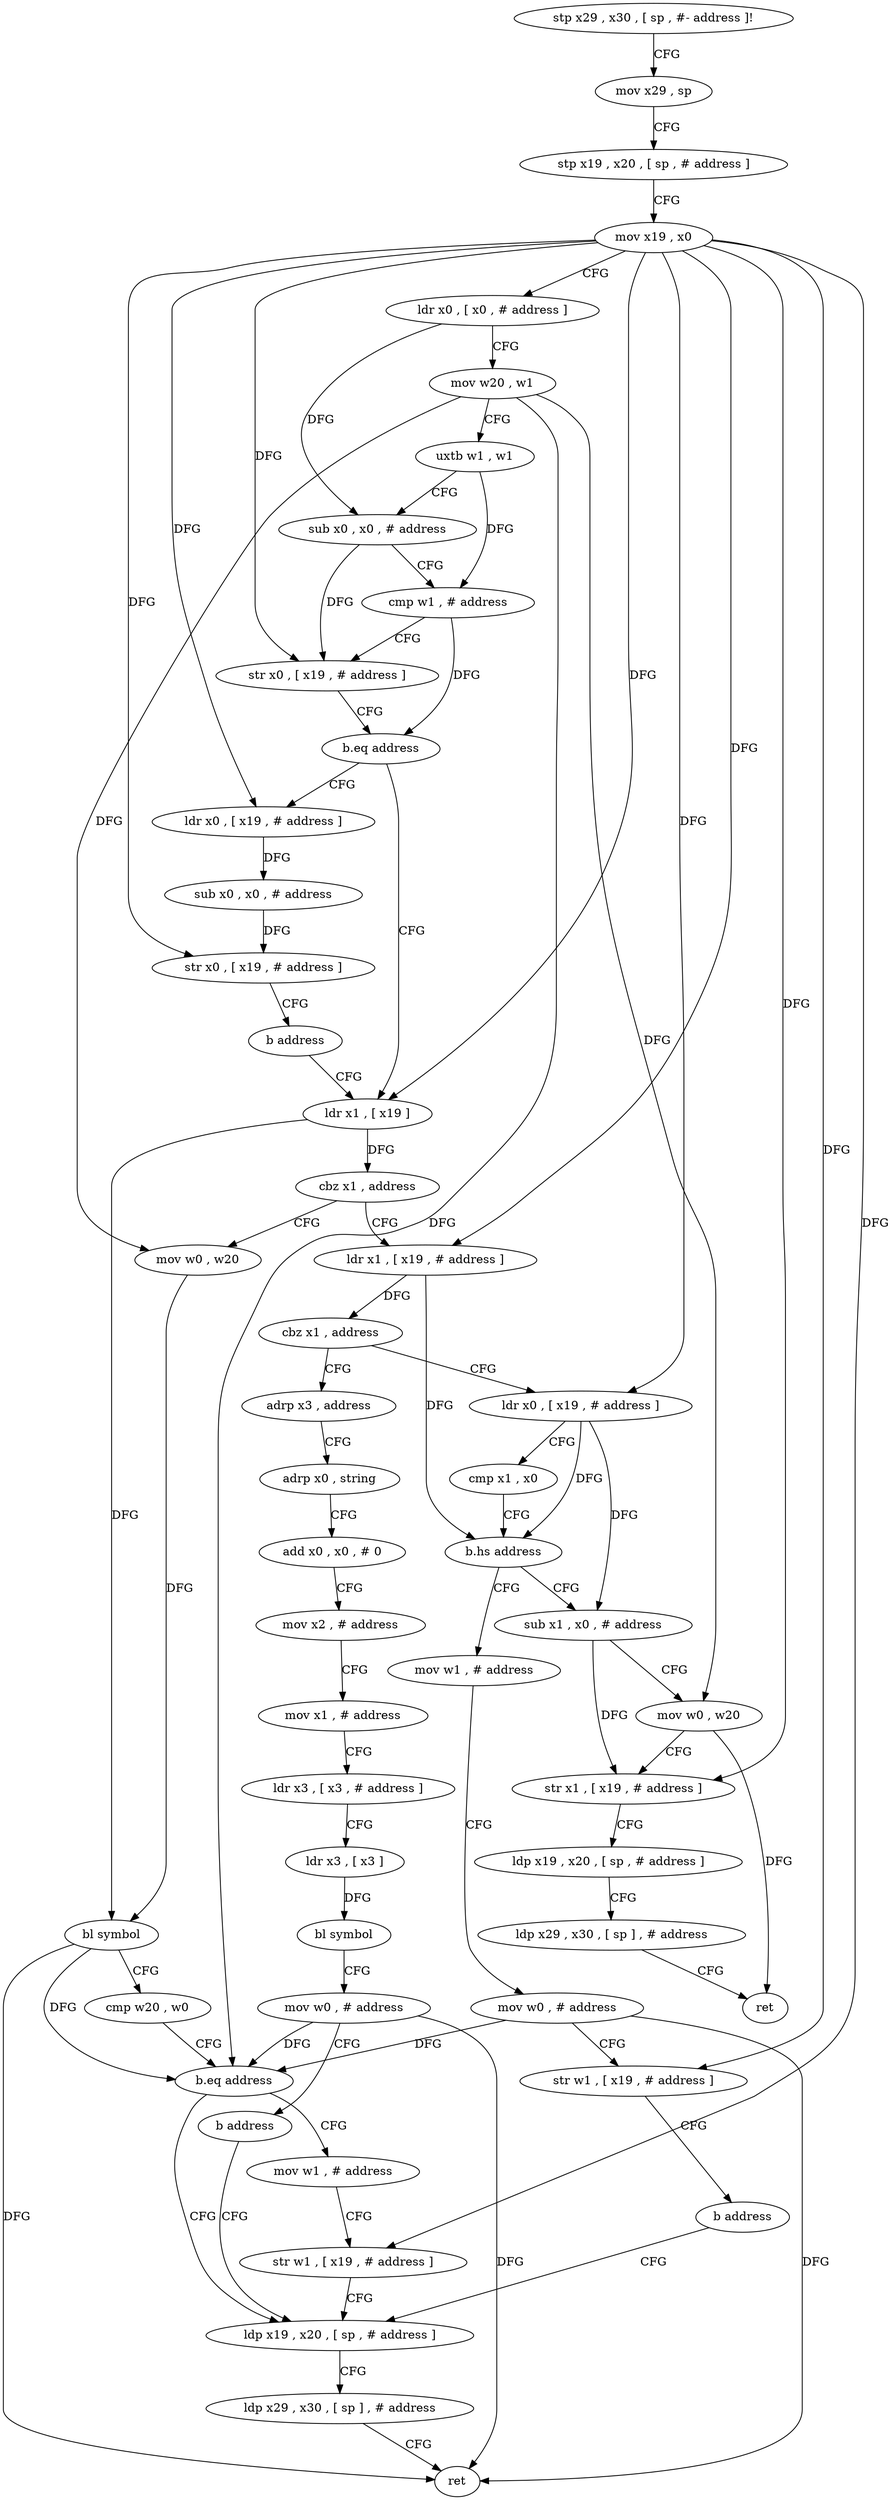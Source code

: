 digraph "func" {
"103032" [label = "stp x29 , x30 , [ sp , #- address ]!" ]
"103036" [label = "mov x29 , sp" ]
"103040" [label = "stp x19 , x20 , [ sp , # address ]" ]
"103044" [label = "mov x19 , x0" ]
"103048" [label = "ldr x0 , [ x0 , # address ]" ]
"103052" [label = "mov w20 , w1" ]
"103056" [label = "uxtb w1 , w1" ]
"103060" [label = "sub x0 , x0 , # address" ]
"103064" [label = "cmp w1 , # address" ]
"103068" [label = "str x0 , [ x19 , # address ]" ]
"103072" [label = "b.eq address" ]
"103168" [label = "ldr x0 , [ x19 , # address ]" ]
"103076" [label = "ldr x1 , [ x19 ]" ]
"103172" [label = "sub x0 , x0 , # address" ]
"103176" [label = "str x0 , [ x19 , # address ]" ]
"103180" [label = "b address" ]
"103080" [label = "cbz x1 , address" ]
"103120" [label = "ldr x1 , [ x19 , # address ]" ]
"103084" [label = "mov w0 , w20" ]
"103124" [label = "cbz x1 , address" ]
"103200" [label = "adrp x3 , address" ]
"103128" [label = "ldr x0 , [ x19 , # address ]" ]
"103088" [label = "bl symbol" ]
"103092" [label = "cmp w20 , w0" ]
"103096" [label = "b.eq address" ]
"103108" [label = "ldp x19 , x20 , [ sp , # address ]" ]
"103100" [label = "mov w1 , # address" ]
"103204" [label = "adrp x0 , string" ]
"103208" [label = "add x0 , x0 , # 0" ]
"103212" [label = "mov x2 , # address" ]
"103216" [label = "mov x1 , # address" ]
"103220" [label = "ldr x3 , [ x3 , # address ]" ]
"103224" [label = "ldr x3 , [ x3 ]" ]
"103228" [label = "bl symbol" ]
"103232" [label = "mov w0 , # address" ]
"103236" [label = "b address" ]
"103132" [label = "cmp x1 , x0" ]
"103136" [label = "b.hs address" ]
"103184" [label = "mov w1 , # address" ]
"103140" [label = "sub x1 , x0 , # address" ]
"103112" [label = "ldp x29 , x30 , [ sp ] , # address" ]
"103116" [label = "ret" ]
"103104" [label = "str w1 , [ x19 , # address ]" ]
"103188" [label = "mov w0 , # address" ]
"103192" [label = "str w1 , [ x19 , # address ]" ]
"103196" [label = "b address" ]
"103144" [label = "mov w0 , w20" ]
"103148" [label = "str x1 , [ x19 , # address ]" ]
"103152" [label = "ldp x19 , x20 , [ sp , # address ]" ]
"103156" [label = "ldp x29 , x30 , [ sp ] , # address" ]
"103160" [label = "ret" ]
"103032" -> "103036" [ label = "CFG" ]
"103036" -> "103040" [ label = "CFG" ]
"103040" -> "103044" [ label = "CFG" ]
"103044" -> "103048" [ label = "CFG" ]
"103044" -> "103068" [ label = "DFG" ]
"103044" -> "103168" [ label = "DFG" ]
"103044" -> "103176" [ label = "DFG" ]
"103044" -> "103076" [ label = "DFG" ]
"103044" -> "103120" [ label = "DFG" ]
"103044" -> "103128" [ label = "DFG" ]
"103044" -> "103104" [ label = "DFG" ]
"103044" -> "103192" [ label = "DFG" ]
"103044" -> "103148" [ label = "DFG" ]
"103048" -> "103052" [ label = "CFG" ]
"103048" -> "103060" [ label = "DFG" ]
"103052" -> "103056" [ label = "CFG" ]
"103052" -> "103084" [ label = "DFG" ]
"103052" -> "103096" [ label = "DFG" ]
"103052" -> "103144" [ label = "DFG" ]
"103056" -> "103060" [ label = "CFG" ]
"103056" -> "103064" [ label = "DFG" ]
"103060" -> "103064" [ label = "CFG" ]
"103060" -> "103068" [ label = "DFG" ]
"103064" -> "103068" [ label = "CFG" ]
"103064" -> "103072" [ label = "DFG" ]
"103068" -> "103072" [ label = "CFG" ]
"103072" -> "103168" [ label = "CFG" ]
"103072" -> "103076" [ label = "CFG" ]
"103168" -> "103172" [ label = "DFG" ]
"103076" -> "103080" [ label = "DFG" ]
"103076" -> "103088" [ label = "DFG" ]
"103172" -> "103176" [ label = "DFG" ]
"103176" -> "103180" [ label = "CFG" ]
"103180" -> "103076" [ label = "CFG" ]
"103080" -> "103120" [ label = "CFG" ]
"103080" -> "103084" [ label = "CFG" ]
"103120" -> "103124" [ label = "DFG" ]
"103120" -> "103136" [ label = "DFG" ]
"103084" -> "103088" [ label = "DFG" ]
"103124" -> "103200" [ label = "CFG" ]
"103124" -> "103128" [ label = "CFG" ]
"103200" -> "103204" [ label = "CFG" ]
"103128" -> "103132" [ label = "CFG" ]
"103128" -> "103136" [ label = "DFG" ]
"103128" -> "103140" [ label = "DFG" ]
"103088" -> "103092" [ label = "CFG" ]
"103088" -> "103096" [ label = "DFG" ]
"103088" -> "103116" [ label = "DFG" ]
"103092" -> "103096" [ label = "CFG" ]
"103096" -> "103108" [ label = "CFG" ]
"103096" -> "103100" [ label = "CFG" ]
"103108" -> "103112" [ label = "CFG" ]
"103100" -> "103104" [ label = "CFG" ]
"103204" -> "103208" [ label = "CFG" ]
"103208" -> "103212" [ label = "CFG" ]
"103212" -> "103216" [ label = "CFG" ]
"103216" -> "103220" [ label = "CFG" ]
"103220" -> "103224" [ label = "CFG" ]
"103224" -> "103228" [ label = "DFG" ]
"103228" -> "103232" [ label = "CFG" ]
"103232" -> "103236" [ label = "CFG" ]
"103232" -> "103096" [ label = "DFG" ]
"103232" -> "103116" [ label = "DFG" ]
"103236" -> "103108" [ label = "CFG" ]
"103132" -> "103136" [ label = "CFG" ]
"103136" -> "103184" [ label = "CFG" ]
"103136" -> "103140" [ label = "CFG" ]
"103184" -> "103188" [ label = "CFG" ]
"103140" -> "103144" [ label = "CFG" ]
"103140" -> "103148" [ label = "DFG" ]
"103112" -> "103116" [ label = "CFG" ]
"103104" -> "103108" [ label = "CFG" ]
"103188" -> "103192" [ label = "CFG" ]
"103188" -> "103096" [ label = "DFG" ]
"103188" -> "103116" [ label = "DFG" ]
"103192" -> "103196" [ label = "CFG" ]
"103196" -> "103108" [ label = "CFG" ]
"103144" -> "103148" [ label = "CFG" ]
"103144" -> "103160" [ label = "DFG" ]
"103148" -> "103152" [ label = "CFG" ]
"103152" -> "103156" [ label = "CFG" ]
"103156" -> "103160" [ label = "CFG" ]
}
